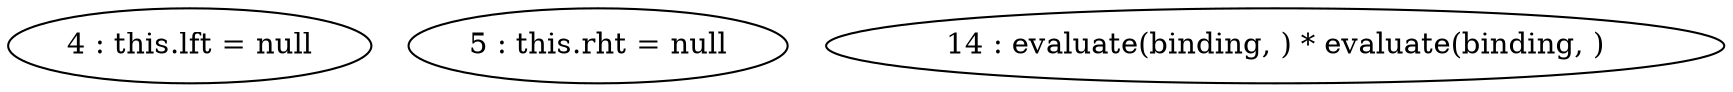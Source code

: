 digraph G {
"4 : this.lft = null"
"5 : this.rht = null"
"14 : evaluate(binding, ) * evaluate(binding, )"
}